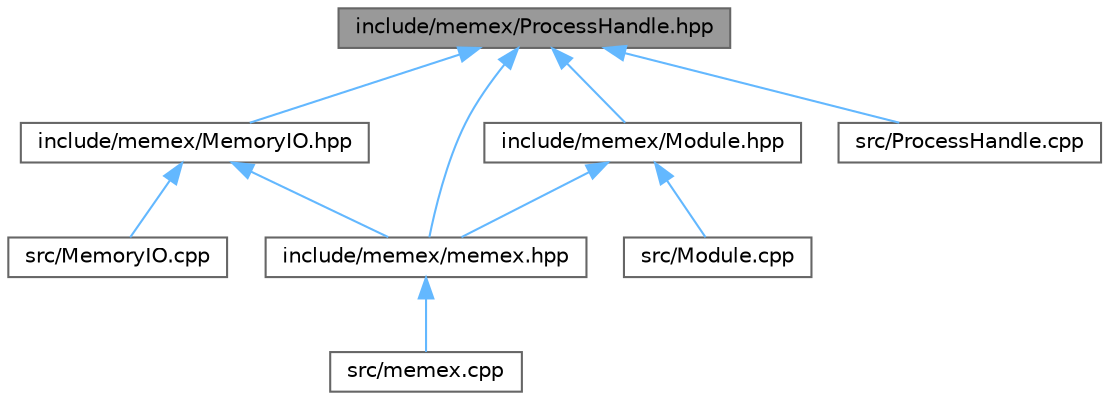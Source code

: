 digraph "include/memex/ProcessHandle.hpp"
{
 // LATEX_PDF_SIZE
  bgcolor="transparent";
  edge [fontname=Helvetica,fontsize=10,labelfontname=Helvetica,labelfontsize=10];
  node [fontname=Helvetica,fontsize=10,shape=box,height=0.2,width=0.4];
  Node1 [id="Node000001",label="include/memex/ProcessHandle.hpp",height=0.2,width=0.4,color="gray40", fillcolor="grey60", style="filled", fontcolor="black",tooltip=" "];
  Node1 -> Node2 [id="edge1_Node000001_Node000002",dir="back",color="steelblue1",style="solid",tooltip=" "];
  Node2 [id="Node000002",label="include/memex/MemoryIO.hpp",height=0.2,width=0.4,color="grey40", fillcolor="white", style="filled",URL="$_memory_i_o_8hpp.html",tooltip=" "];
  Node2 -> Node3 [id="edge2_Node000002_Node000003",dir="back",color="steelblue1",style="solid",tooltip=" "];
  Node3 [id="Node000003",label="include/memex/memex.hpp",height=0.2,width=0.4,color="grey40", fillcolor="white", style="filled",URL="$memex_8hpp.html",tooltip="The header file for the memex library."];
  Node3 -> Node4 [id="edge3_Node000003_Node000004",dir="back",color="steelblue1",style="solid",tooltip=" "];
  Node4 [id="Node000004",label="src/memex.cpp",height=0.2,width=0.4,color="grey40", fillcolor="white", style="filled",URL="$memex_8cpp.html",tooltip=" "];
  Node2 -> Node5 [id="edge4_Node000002_Node000005",dir="back",color="steelblue1",style="solid",tooltip=" "];
  Node5 [id="Node000005",label="src/MemoryIO.cpp",height=0.2,width=0.4,color="grey40", fillcolor="white", style="filled",URL="$_memory_i_o_8cpp.html",tooltip=" "];
  Node1 -> Node6 [id="edge5_Node000001_Node000006",dir="back",color="steelblue1",style="solid",tooltip=" "];
  Node6 [id="Node000006",label="include/memex/Module.hpp",height=0.2,width=0.4,color="grey40", fillcolor="white", style="filled",URL="$_module_8hpp.html",tooltip=" "];
  Node6 -> Node3 [id="edge6_Node000006_Node000003",dir="back",color="steelblue1",style="solid",tooltip=" "];
  Node6 -> Node7 [id="edge7_Node000006_Node000007",dir="back",color="steelblue1",style="solid",tooltip=" "];
  Node7 [id="Node000007",label="src/Module.cpp",height=0.2,width=0.4,color="grey40", fillcolor="white", style="filled",URL="$_module_8cpp.html",tooltip=" "];
  Node1 -> Node3 [id="edge8_Node000001_Node000003",dir="back",color="steelblue1",style="solid",tooltip=" "];
  Node1 -> Node8 [id="edge9_Node000001_Node000008",dir="back",color="steelblue1",style="solid",tooltip=" "];
  Node8 [id="Node000008",label="src/ProcessHandle.cpp",height=0.2,width=0.4,color="grey40", fillcolor="white", style="filled",URL="$_process_handle_8cpp.html",tooltip=" "];
}
